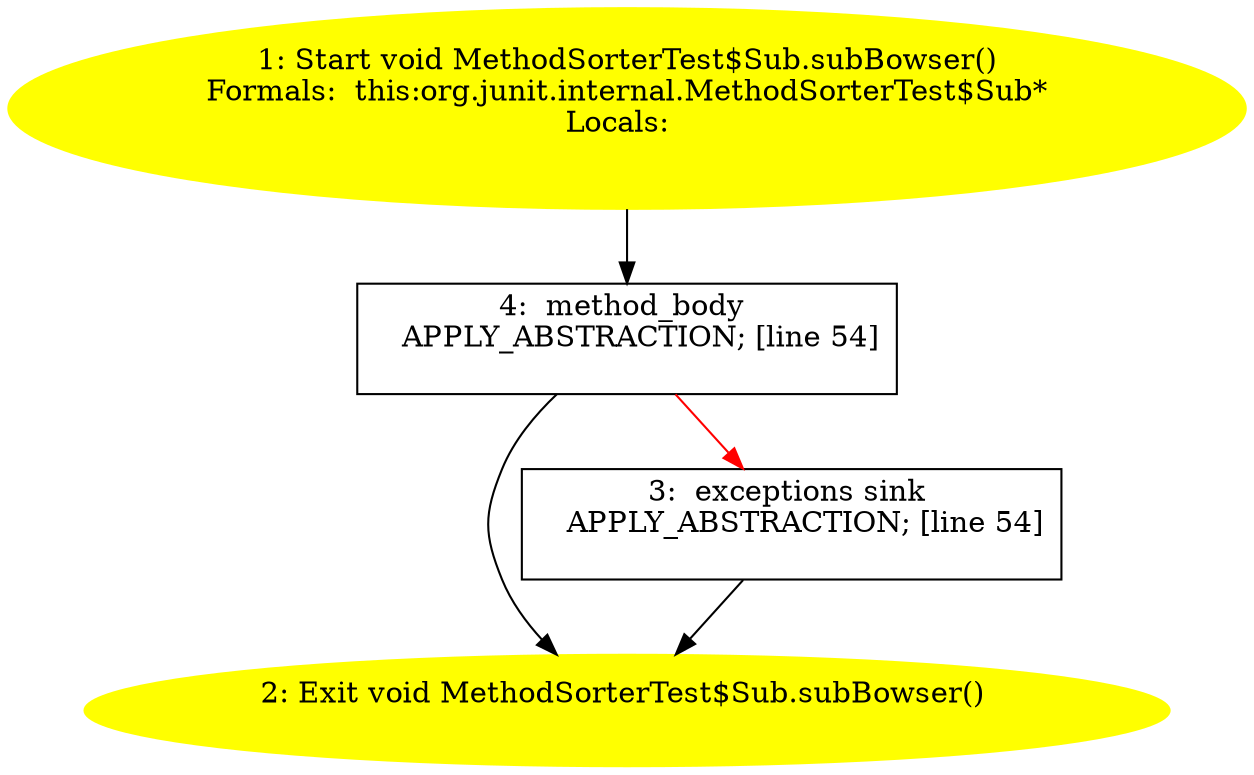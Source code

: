 /* @generated */
digraph cfg {
"org.junit.internal.MethodSorterTest$Sub.subBowser():void.ff7d2350a564e84a0ff4ae9d8643ba9c_1" [label="1: Start void MethodSorterTest$Sub.subBowser()\nFormals:  this:org.junit.internal.MethodSorterTest$Sub*\nLocals:  \n  " color=yellow style=filled]
	

	 "org.junit.internal.MethodSorterTest$Sub.subBowser():void.ff7d2350a564e84a0ff4ae9d8643ba9c_1" -> "org.junit.internal.MethodSorterTest$Sub.subBowser():void.ff7d2350a564e84a0ff4ae9d8643ba9c_4" ;
"org.junit.internal.MethodSorterTest$Sub.subBowser():void.ff7d2350a564e84a0ff4ae9d8643ba9c_2" [label="2: Exit void MethodSorterTest$Sub.subBowser() \n  " color=yellow style=filled]
	

"org.junit.internal.MethodSorterTest$Sub.subBowser():void.ff7d2350a564e84a0ff4ae9d8643ba9c_3" [label="3:  exceptions sink \n   APPLY_ABSTRACTION; [line 54]\n " shape="box"]
	

	 "org.junit.internal.MethodSorterTest$Sub.subBowser():void.ff7d2350a564e84a0ff4ae9d8643ba9c_3" -> "org.junit.internal.MethodSorterTest$Sub.subBowser():void.ff7d2350a564e84a0ff4ae9d8643ba9c_2" ;
"org.junit.internal.MethodSorterTest$Sub.subBowser():void.ff7d2350a564e84a0ff4ae9d8643ba9c_4" [label="4:  method_body \n   APPLY_ABSTRACTION; [line 54]\n " shape="box"]
	

	 "org.junit.internal.MethodSorterTest$Sub.subBowser():void.ff7d2350a564e84a0ff4ae9d8643ba9c_4" -> "org.junit.internal.MethodSorterTest$Sub.subBowser():void.ff7d2350a564e84a0ff4ae9d8643ba9c_2" ;
	 "org.junit.internal.MethodSorterTest$Sub.subBowser():void.ff7d2350a564e84a0ff4ae9d8643ba9c_4" -> "org.junit.internal.MethodSorterTest$Sub.subBowser():void.ff7d2350a564e84a0ff4ae9d8643ba9c_3" [color="red" ];
}
